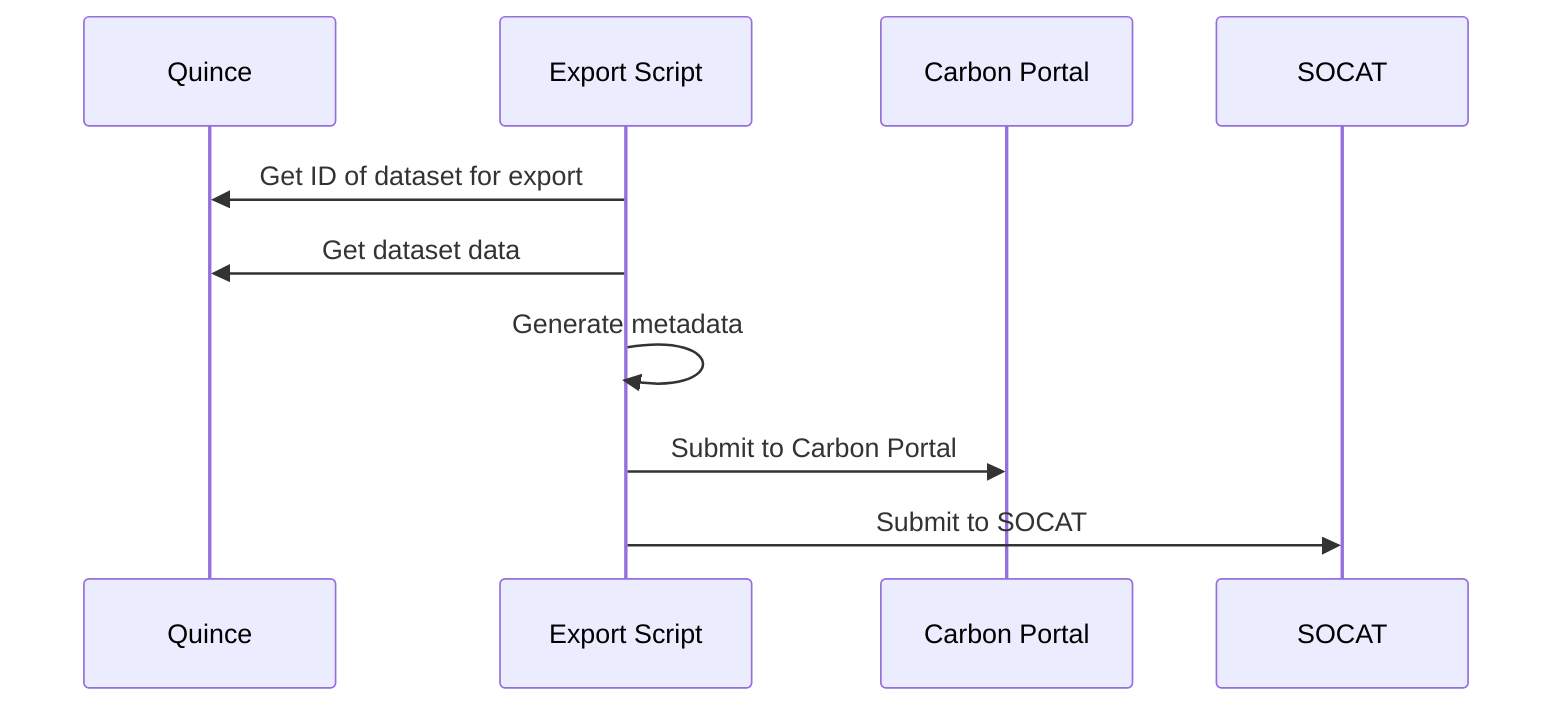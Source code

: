 sequenceDiagram
  participant Q as Quince
  participant EX as Export Script
  participant CP as Carbon Portal
  participant S as SOCAT
  EX ->> Q:Get ID of dataset for export
  EX ->> Q:Get dataset data
  EX ->> EX:Generate metadata
  EX ->> CP:Submit to Carbon Portal
  EX ->> S:Submit to SOCAT